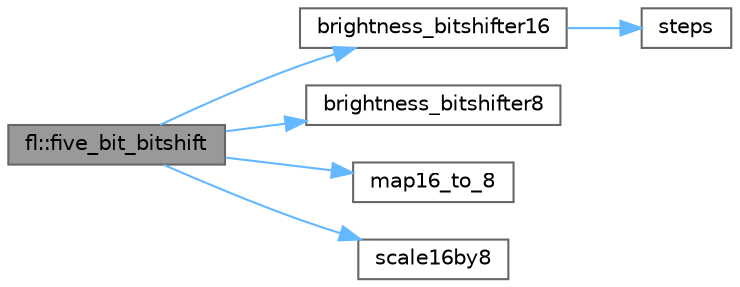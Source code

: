 digraph "fl::five_bit_bitshift"
{
 // INTERACTIVE_SVG=YES
 // LATEX_PDF_SIZE
  bgcolor="transparent";
  edge [fontname=Helvetica,fontsize=10,labelfontname=Helvetica,labelfontsize=10];
  node [fontname=Helvetica,fontsize=10,shape=box,height=0.2,width=0.4];
  rankdir="LR";
  Node1 [id="Node000001",label="fl::five_bit_bitshift",height=0.2,width=0.4,color="gray40", fillcolor="grey60", style="filled", fontcolor="black",tooltip=" "];
  Node1 -> Node2 [id="edge1_Node000001_Node000002",color="steelblue1",style="solid",tooltip=" "];
  Node2 [id="Node000002",label="brightness_bitshifter16",height=0.2,width=0.4,color="grey40", fillcolor="white", style="filled",URL="$dc/d3e/group___dimming_gade4149bdb99e2307d4236e5e90031f94.html#gade4149bdb99e2307d4236e5e90031f94",tooltip=" "];
  Node2 -> Node3 [id="edge2_Node000002_Node000003",color="steelblue1",style="solid",tooltip=" "];
  Node3 [id="Node000003",label="steps",height=0.2,width=0.4,color="grey40", fillcolor="white", style="filled",URL="$d6/daf/direct_8h_a1b7dc7e9feb3d26023be6578bdd7adf1.html#a1b7dc7e9feb3d26023be6578bdd7adf1",tooltip=" "];
  Node1 -> Node4 [id="edge3_Node000001_Node000004",color="steelblue1",style="solid",tooltip=" "];
  Node4 [id="Node000004",label="brightness_bitshifter8",height=0.2,width=0.4,color="grey40", fillcolor="white", style="filled",URL="$dc/d3e/group___dimming_gaacc037b326dc7b77b87708e5bf403c59.html#gaacc037b326dc7b77b87708e5bf403c59",tooltip=" "];
  Node1 -> Node5 [id="edge4_Node000001_Node000005",color="steelblue1",style="solid",tooltip=" "];
  Node5 [id="Node000005",label="map16_to_8",height=0.2,width=0.4,color="grey40", fillcolor="white", style="filled",URL="$d1/d12/group__intmap_ga43a52eb77959095c09b86f6d514eee5e.html#ga43a52eb77959095c09b86f6d514eee5e",tooltip=" "];
  Node1 -> Node6 [id="edge5_Node000001_Node000006",color="steelblue1",style="solid",tooltip=" "];
  Node6 [id="Node000006",label="scale16by8",height=0.2,width=0.4,color="grey40", fillcolor="white", style="filled",URL="$d0/da8/group___scaling_gaa51d5b048c2a4a20a00bddcdc257daaf.html#gaa51d5b048c2a4a20a00bddcdc257daaf",tooltip="Scale a 16-bit unsigned value by an 8-bit value, which is treated as the numerator of a fraction whos..."];
}
